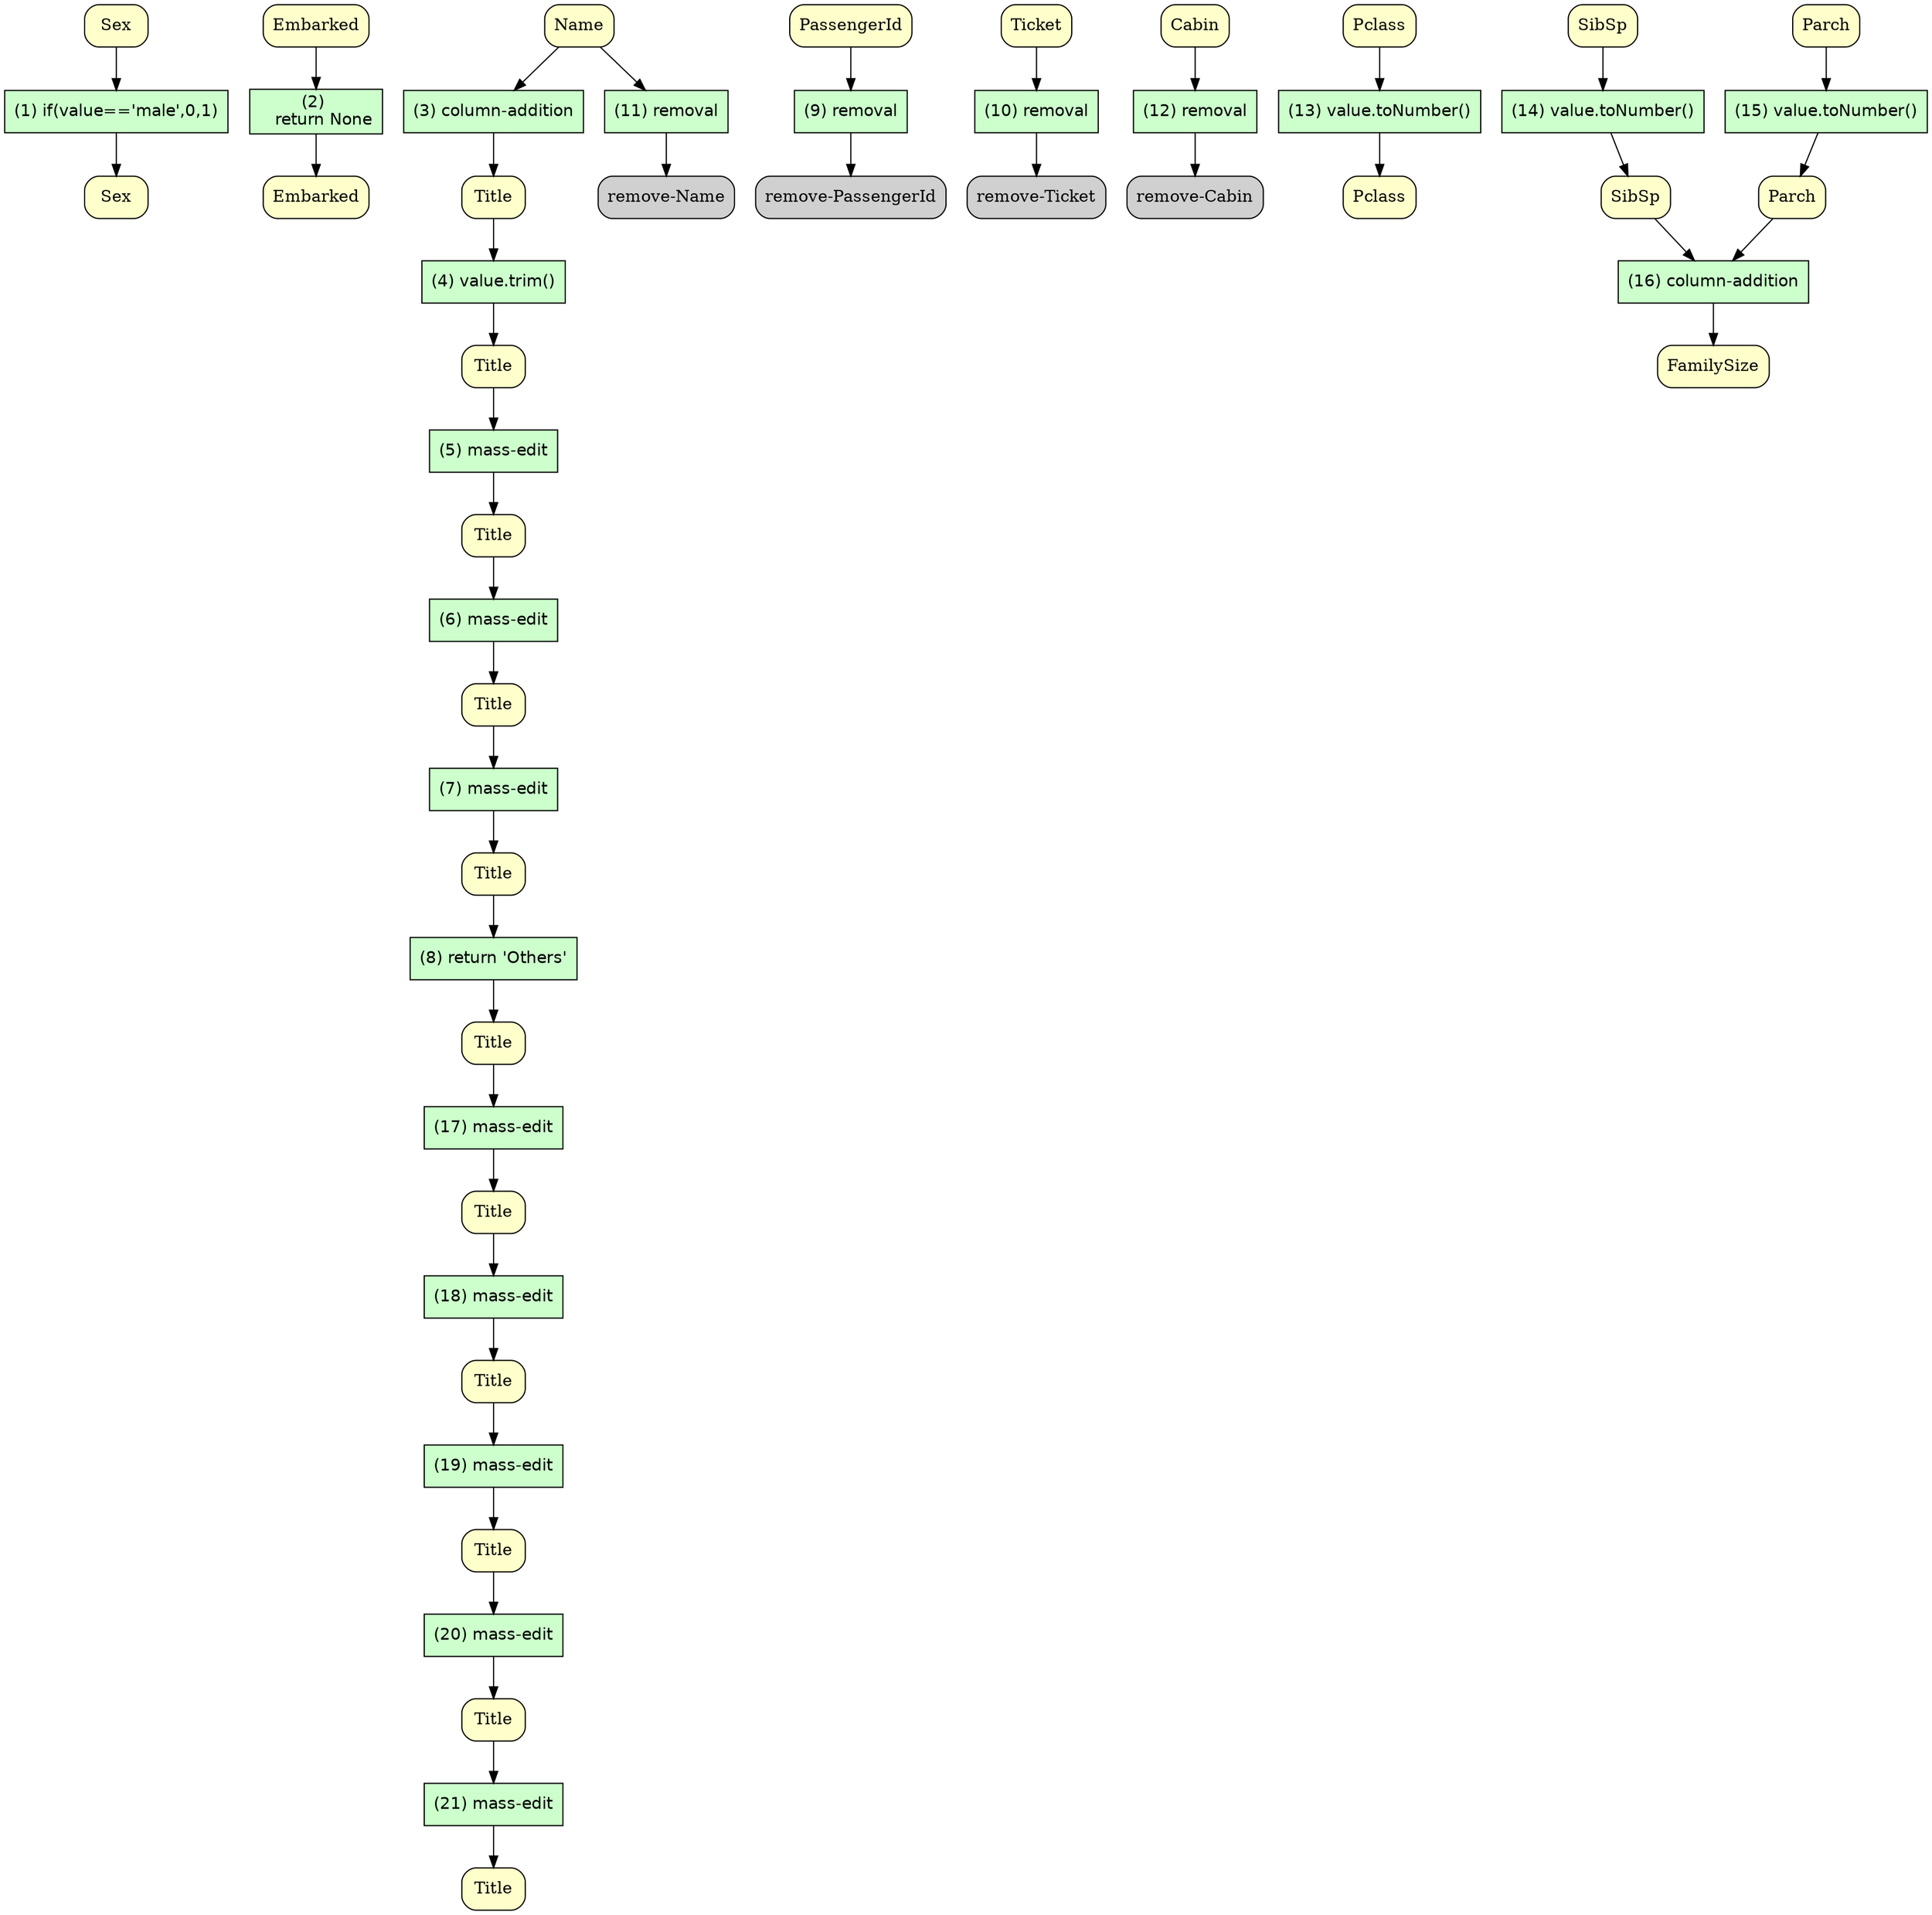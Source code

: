 digraph ORMA {
	node [fillcolor="#FFFFCC" shape=box style="rounded,filled"]
	"Sex.v0" [label=Sex]
	"Sex.v1" [label=Sex]
	"Embarked.v0" [label=Embarked]
	"Embarked.v1" [label=Embarked]
	"Name.v0" [label=Name]
	"Title.v0" [label=Title]
	"Title.v0" [label=Title]
	"Title.v1" [label=Title]
	"Title.v1" [label=Title]
	"Title.v2" [label=Title]
	"Title.v2" [label=Title]
	"Title.v3" [label=Title]
	"Title.v3" [label=Title]
	"Title.v4" [label=Title]
	"Title.v4" [label=Title]
	"Title.v5" [label=Title]
	"PassengerId.v0" [label=PassengerId]
	"remove-PassengerId.v0" [label="remove-PassengerId"]
	"Ticket.v0" [label=Ticket]
	"remove-Ticket.v0" [label="remove-Ticket"]
	"Name.v0" [label=Name]
	"remove-Name.v0" [label="remove-Name"]
	"Cabin.v0" [label=Cabin]
	"remove-Cabin.v0" [label="remove-Cabin"]
	"Pclass.v0" [label=Pclass]
	"Pclass.v1" [label=Pclass]
	"SibSp.v0" [label=SibSp]
	"SibSp.v1" [label=SibSp]
	"Parch.v0" [label=Parch]
	"Parch.v1" [label=Parch]
	"Parch.v1" [label=Parch]
	"SibSp.v1" [label=SibSp]
	"FamilySize.v0" [label=FamilySize]
	"Title.v5" [label=Title]
	"Title.v6" [label=Title]
	"Title.v6" [label=Title]
	"Title.v7" [label=Title]
	"Title.v7" [label=Title]
	"Title.v8" [label=Title]
	"Title.v8" [label=Title]
	"Title.v9" [label=Title]
	"Title.v9" [label=Title]
	"Title.v10" [label=Title]
	node [fillcolor="#CCFFCC" fontname=Helvetica peripheries=1 shape=box style=filled]
	"(1) if(value=='male',0,1)"
	node [fillcolor="#CCFFCC" fontname=Helvetica peripheries=1 shape=box style=filled]
	"(2) 
   return None"
	node [fillcolor="#CCFFCC" fontname=Helvetica peripheries=1 shape=box style=filled]
	"(3) column-addition"
	node [fillcolor="#CCFFCC" fontname=Helvetica peripheries=1 shape=box style=filled]
	"(4) value.trim()"
	node [fillcolor="#CCFFCC" fontname=Helvetica peripheries=1 shape=box style=filled]
	"(5) mass-edit"
	node [fillcolor="#CCFFCC" fontname=Helvetica peripheries=1 shape=box style=filled]
	"(6) mass-edit"
	node [fillcolor="#CCFFCC" fontname=Helvetica peripheries=1 shape=box style=filled]
	"(7) mass-edit"
	node [fillcolor="#CCFFCC" fontname=Helvetica peripheries=1 shape=box style=filled]
	"(8) return 'Others'"
	node [fillcolor="#CCFFCC" fontname=Helvetica peripheries=1 shape=box style=filled]
	"(9) removal"
	node [fillcolor="#CCFFCC" fontname=Helvetica peripheries=1 shape=box style=filled]
	"(10) removal"
	node [fillcolor="#CCFFCC" fontname=Helvetica peripheries=1 shape=box style=filled]
	"(11) removal"
	node [fillcolor="#CCFFCC" fontname=Helvetica peripheries=1 shape=box style=filled]
	"(12) removal"
	node [fillcolor="#CCFFCC" fontname=Helvetica peripheries=1 shape=box style=filled]
	"(13) value.toNumber()"
	node [fillcolor="#CCFFCC" fontname=Helvetica peripheries=1 shape=box style=filled]
	"(14) value.toNumber()"
	node [fillcolor="#CCFFCC" fontname=Helvetica peripheries=1 shape=box style=filled]
	"(15) value.toNumber()"
	node [fillcolor="#CCFFCC" fontname=Helvetica peripheries=1 shape=box style=filled]
	"(16) column-addition"
	node [fillcolor="#CCFFCC" fontname=Helvetica peripheries=1 shape=box style=filled]
	"(17) mass-edit"
	node [fillcolor="#CCFFCC" fontname=Helvetica peripheries=1 shape=box style=filled]
	"(18) mass-edit"
	node [fillcolor="#CCFFCC" fontname=Helvetica peripheries=1 shape=box style=filled]
	"(19) mass-edit"
	node [fillcolor="#CCFFCC" fontname=Helvetica peripheries=1 shape=box style=filled]
	"(20) mass-edit"
	node [fillcolor="#CCFFCC" fontname=Helvetica peripheries=1 shape=box style=filled]
	"(21) mass-edit"
	"Sex.v0" [label=Sex fillcolor="#FFFFCC"]
	"Sex.v1" [label=Sex fillcolor="#FFFFCC"]
	"Embarked.v0" [label=Embarked fillcolor="#FFFFCC"]
	"Embarked.v1" [label=Embarked fillcolor="#FFFFCC"]
	"Name.v0" [label=Name fillcolor="#FFFFCC"]
	"Title.v0" [label=Title fillcolor="#FFFFCC"]
	"Title.v0" [label=Title fillcolor="#FFFFCC"]
	"Title.v1" [label=Title fillcolor="#FFFFCC"]
	"Title.v1" [label=Title fillcolor="#FFFFCC"]
	"Title.v2" [label=Title fillcolor="#FFFFCC"]
	"Title.v2" [label=Title fillcolor="#FFFFCC"]
	"Title.v3" [label=Title fillcolor="#FFFFCC"]
	"Title.v3" [label=Title fillcolor="#FFFFCC"]
	"Title.v4" [label=Title fillcolor="#FFFFCC"]
	"Title.v4" [label=Title fillcolor="#FFFFCC"]
	"Title.v5" [label=Title fillcolor="#FFFFCC"]
	"PassengerId.v0" [label=PassengerId fillcolor="#FFFFCC"]
	"remove-PassengerId.v0" [label="remove-PassengerId" fillcolor="#D0D0D0"]
	"Ticket.v0" [label=Ticket fillcolor="#FFFFCC"]
	"remove-Ticket.v0" [label="remove-Ticket" fillcolor="#D0D0D0"]
	"Name.v0" [label=Name fillcolor="#FFFFCC"]
	"remove-Name.v0" [label="remove-Name" fillcolor="#D0D0D0"]
	"Cabin.v0" [label=Cabin fillcolor="#FFFFCC"]
	"remove-Cabin.v0" [label="remove-Cabin" fillcolor="#D0D0D0"]
	"Pclass.v0" [label=Pclass fillcolor="#FFFFCC"]
	"Pclass.v1" [label=Pclass fillcolor="#FFFFCC"]
	"SibSp.v0" [label=SibSp fillcolor="#FFFFCC"]
	"SibSp.v1" [label=SibSp fillcolor="#FFFFCC"]
	"Parch.v0" [label=Parch fillcolor="#FFFFCC"]
	"Parch.v1" [label=Parch fillcolor="#FFFFCC"]
	"Parch.v1" [label=Parch fillcolor="#FFFFCC"]
	"SibSp.v1" [label=SibSp fillcolor="#FFFFCC"]
	"FamilySize.v0" [label=FamilySize fillcolor="#FFFFCC"]
	"Title.v5" [label=Title fillcolor="#FFFFCC"]
	"Title.v6" [label=Title fillcolor="#FFFFCC"]
	"Title.v6" [label=Title fillcolor="#FFFFCC"]
	"Title.v7" [label=Title fillcolor="#FFFFCC"]
	"Title.v7" [label=Title fillcolor="#FFFFCC"]
	"Title.v8" [label=Title fillcolor="#FFFFCC"]
	"Title.v8" [label=Title fillcolor="#FFFFCC"]
	"Title.v9" [label=Title fillcolor="#FFFFCC"]
	"Title.v9" [label=Title fillcolor="#FFFFCC"]
	"Title.v10" [label=Title fillcolor="#FFFFCC"]
	"Sex.v0" -> "(1) if(value=='male',0,1)"
	"(1) if(value=='male',0,1)" -> "Sex.v1"
	"Embarked.v0" -> "(2) 
   return None"
	"(2) 
   return None" -> "Embarked.v1"
	"Name.v0" -> "(3) column-addition"
	"(3) column-addition" -> "Title.v0"
	"Title.v0" -> "(4) value.trim()"
	"(4) value.trim()" -> "Title.v1"
	"Title.v1" -> "(5) mass-edit"
	"(5) mass-edit" -> "Title.v2"
	"Title.v2" -> "(6) mass-edit"
	"(6) mass-edit" -> "Title.v3"
	"Title.v3" -> "(7) mass-edit"
	"(7) mass-edit" -> "Title.v4"
	"Title.v4" -> "(8) return 'Others'"
	"(8) return 'Others'" -> "Title.v5"
	"PassengerId.v0" -> "(9) removal"
	"(9) removal" -> "remove-PassengerId.v0"
	"Ticket.v0" -> "(10) removal"
	"(10) removal" -> "remove-Ticket.v0"
	"Name.v0" -> "(11) removal"
	"(11) removal" -> "remove-Name.v0"
	"Cabin.v0" -> "(12) removal"
	"(12) removal" -> "remove-Cabin.v0"
	"Pclass.v0" -> "(13) value.toNumber()"
	"(13) value.toNumber()" -> "Pclass.v1"
	"SibSp.v0" -> "(14) value.toNumber()"
	"(14) value.toNumber()" -> "SibSp.v1"
	"Parch.v0" -> "(15) value.toNumber()"
	"(15) value.toNumber()" -> "Parch.v1"
	"Parch.v1" -> "(16) column-addition"
	"SibSp.v1" -> "(16) column-addition"
	"(16) column-addition" -> "FamilySize.v0"
	"Title.v5" -> "(17) mass-edit"
	"(17) mass-edit" -> "Title.v6"
	"Title.v6" -> "(18) mass-edit"
	"(18) mass-edit" -> "Title.v7"
	"Title.v7" -> "(19) mass-edit"
	"(19) mass-edit" -> "Title.v8"
	"Title.v8" -> "(20) mass-edit"
	"(20) mass-edit" -> "Title.v9"
	"Title.v9" -> "(21) mass-edit"
	"(21) mass-edit" -> "Title.v10"
}
